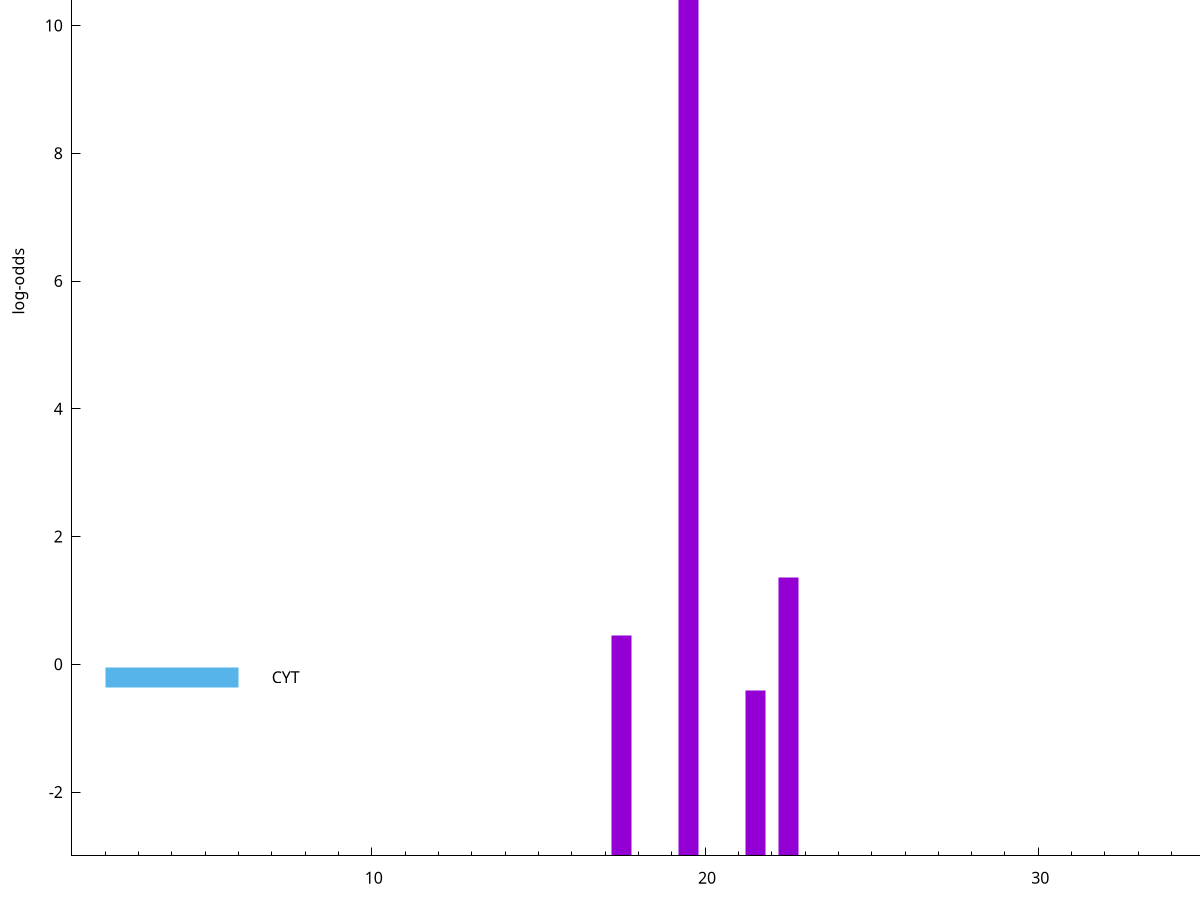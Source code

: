 set title "LipoP predictions for SRR3996242.gff"
set size 2., 1.4
set xrange [1:70] 
set mxtics 10
set yrange [-3:15]
set y2range [0:18]
set ylabel "log-odds"
set term postscript eps color solid "Helvetica" 30
set output "SRR3996242.gff24.eps"
set arrow from 2,12.9724 to 6,12.9724 nohead lt 1 lw 20
set label "SpI" at 7,12.9724
set arrow from 2,-0.200913 to 6,-0.200913 nohead lt 3 lw 20
set label "CYT" at 7,-0.200913
set arrow from 2,12.9724 to 6,12.9724 nohead lt 1 lw 20
set label "SpI" at 7,12.9724
# NOTE: The scores below are the log-odds scores with the threshold
# NOTE: subtracted (a hack to make gnuplot make the histogram all
# NOTE: look nice).
plot "-" axes x1y2 title "" with impulses lt 1 lw 20
19.500000 15.971600
22.500000 4.353120
17.500000 3.449389
21.500000 2.595945
e
exit
